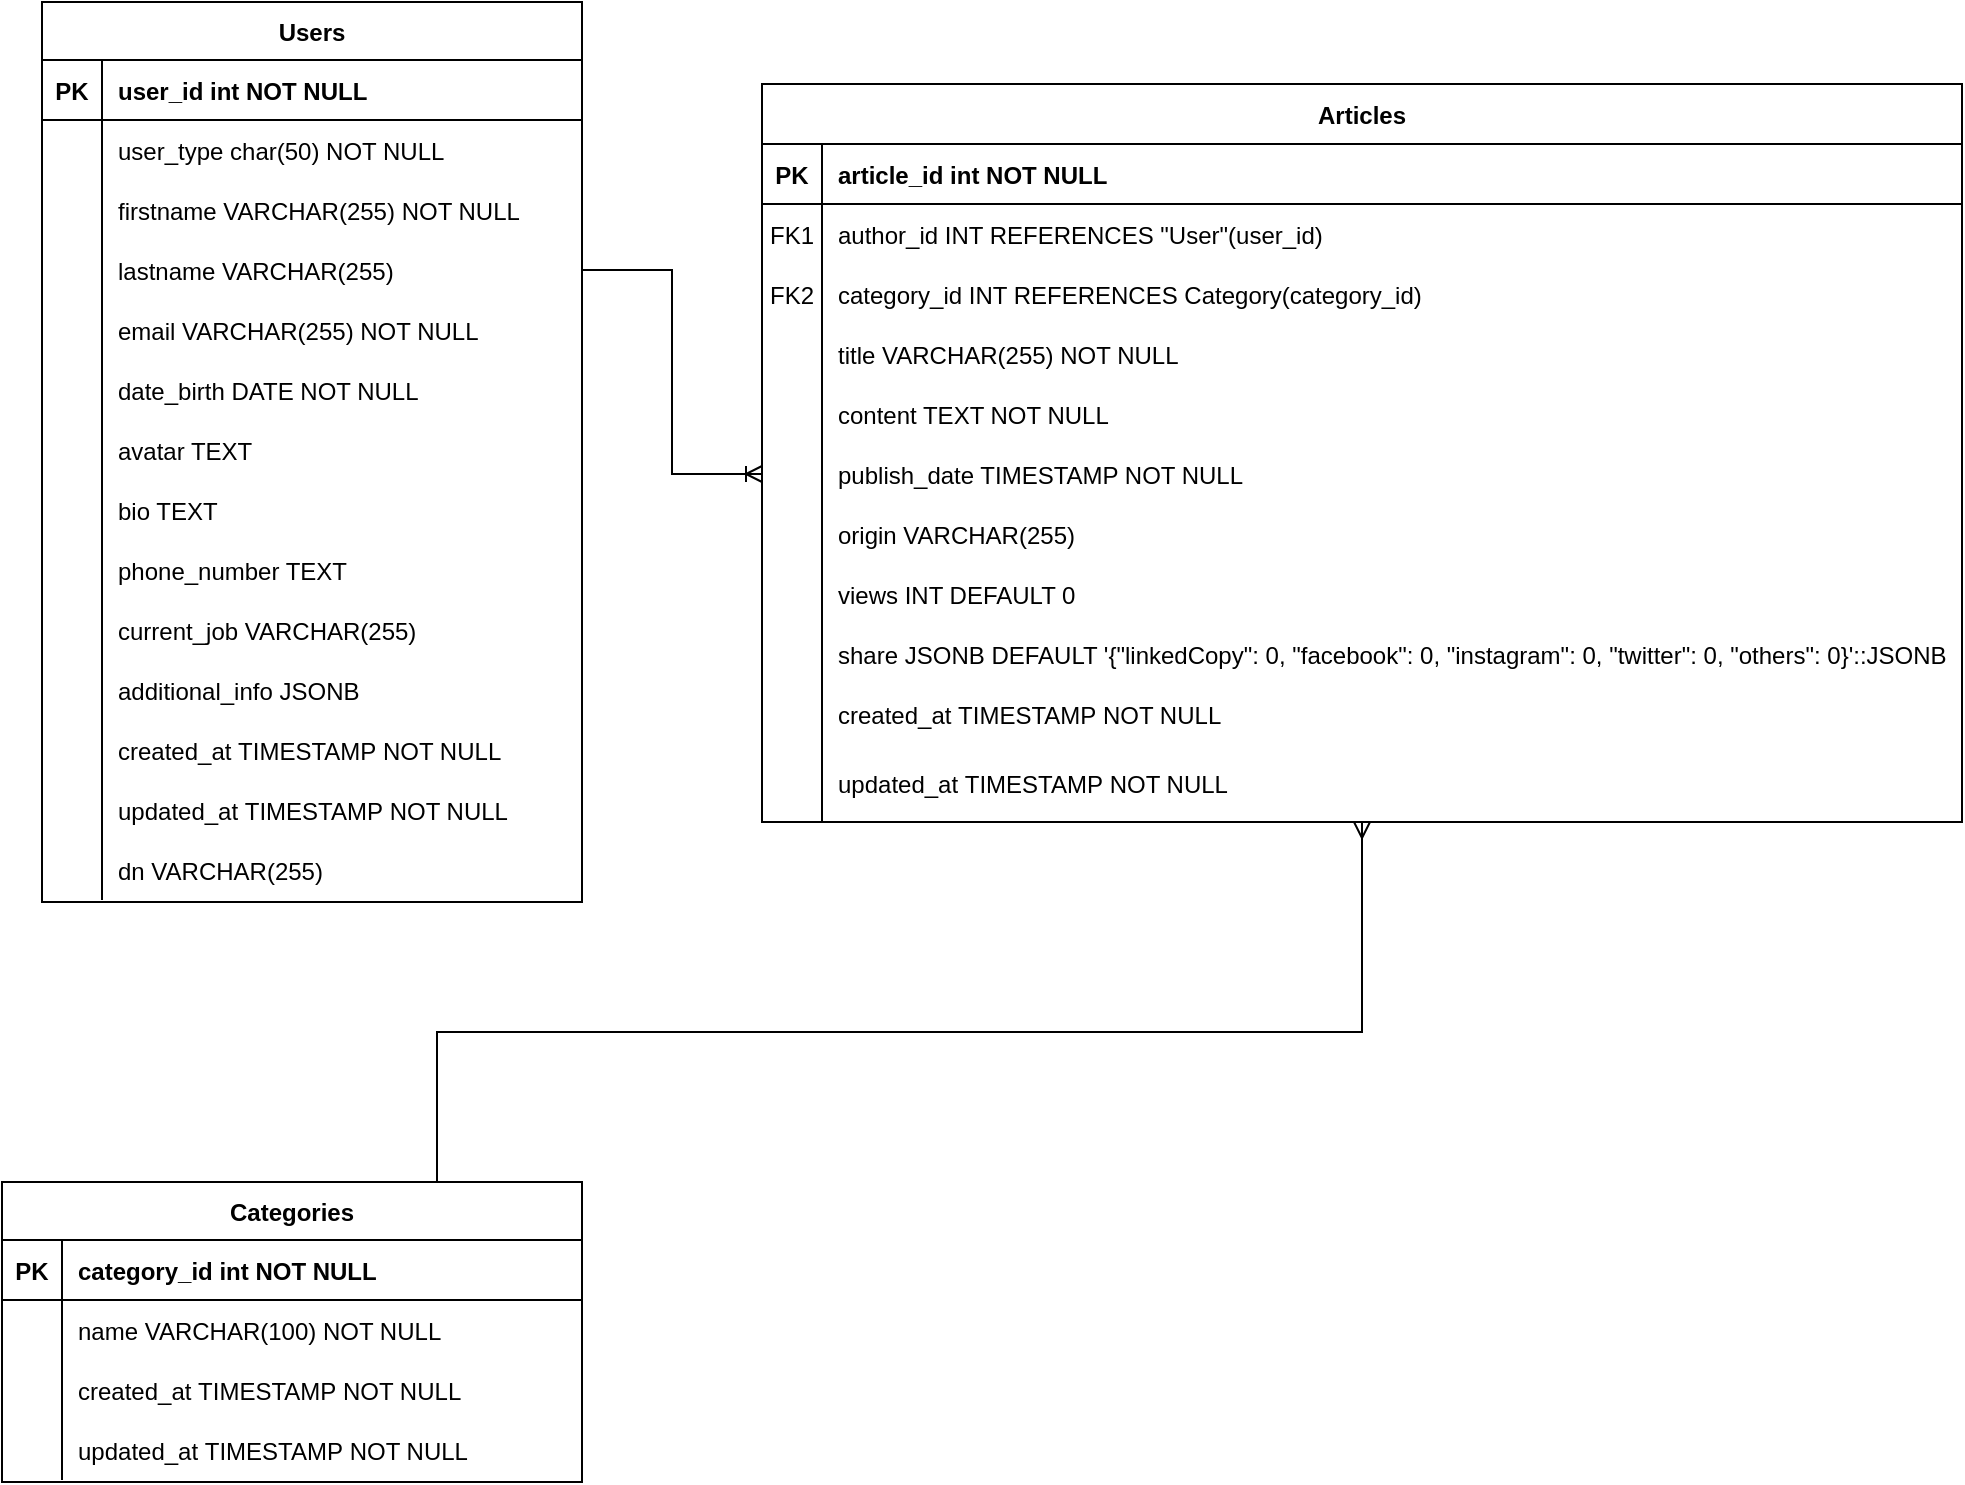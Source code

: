 <mxfile version="22.1.16" type="github">
  <diagram id="R2lEEEUBdFMjLlhIrx00" name="Page-1">
    <mxGraphModel dx="1382" dy="779" grid="1" gridSize="10" guides="1" tooltips="1" connect="1" arrows="1" fold="1" page="1" pageScale="1" pageWidth="850" pageHeight="1100" math="0" shadow="0" extFonts="Permanent Marker^https://fonts.googleapis.com/css?family=Permanent+Marker">
      <root>
        <mxCell id="0" />
        <mxCell id="1" parent="0" />
        <object label="Users" id="C-vyLk0tnHw3VtMMgP7b-23">
          <mxCell style="shape=table;startSize=29;container=1;collapsible=1;childLayout=tableLayout;fixedRows=1;rowLines=0;fontStyle=1;align=center;resizeLast=1;resizeLastRow=0;" parent="1" vertex="1">
            <mxGeometry x="470" y="165" width="270" height="450" as="geometry">
              <mxRectangle x="90" y="121" width="70" height="30" as="alternateBounds" />
            </mxGeometry>
          </mxCell>
        </object>
        <mxCell id="C-vyLk0tnHw3VtMMgP7b-24" value="" style="shape=partialRectangle;collapsible=0;dropTarget=0;pointerEvents=0;fillColor=none;points=[[0,0.5],[1,0.5]];portConstraint=eastwest;top=0;left=0;right=0;bottom=1;" parent="C-vyLk0tnHw3VtMMgP7b-23" vertex="1">
          <mxGeometry y="29" width="270" height="30" as="geometry" />
        </mxCell>
        <mxCell id="C-vyLk0tnHw3VtMMgP7b-25" value="PK" style="shape=partialRectangle;overflow=hidden;connectable=0;fillColor=none;top=0;left=0;bottom=0;right=0;fontStyle=1;" parent="C-vyLk0tnHw3VtMMgP7b-24" vertex="1">
          <mxGeometry width="30" height="30" as="geometry">
            <mxRectangle width="30" height="30" as="alternateBounds" />
          </mxGeometry>
        </mxCell>
        <mxCell id="C-vyLk0tnHw3VtMMgP7b-26" value="user_id int NOT NULL " style="shape=partialRectangle;overflow=hidden;connectable=0;fillColor=none;top=0;left=0;bottom=0;right=0;align=left;spacingLeft=6;fontStyle=1;" parent="C-vyLk0tnHw3VtMMgP7b-24" vertex="1">
          <mxGeometry x="30" width="240" height="30" as="geometry">
            <mxRectangle width="240" height="30" as="alternateBounds" />
          </mxGeometry>
        </mxCell>
        <mxCell id="C-vyLk0tnHw3VtMMgP7b-27" value="" style="shape=partialRectangle;collapsible=0;dropTarget=0;pointerEvents=0;fillColor=none;points=[[0,0.5],[1,0.5]];portConstraint=eastwest;top=0;left=0;right=0;bottom=0;" parent="C-vyLk0tnHw3VtMMgP7b-23" vertex="1">
          <mxGeometry y="59" width="270" height="30" as="geometry" />
        </mxCell>
        <mxCell id="C-vyLk0tnHw3VtMMgP7b-28" value="" style="shape=partialRectangle;overflow=hidden;connectable=0;fillColor=none;top=0;left=0;bottom=0;right=0;" parent="C-vyLk0tnHw3VtMMgP7b-27" vertex="1">
          <mxGeometry width="30" height="30" as="geometry">
            <mxRectangle width="30" height="30" as="alternateBounds" />
          </mxGeometry>
        </mxCell>
        <mxCell id="C-vyLk0tnHw3VtMMgP7b-29" value="user_type char(50) NOT NULL" style="shape=partialRectangle;overflow=hidden;connectable=0;fillColor=none;top=0;left=0;bottom=0;right=0;align=left;spacingLeft=6;" parent="C-vyLk0tnHw3VtMMgP7b-27" vertex="1">
          <mxGeometry x="30" width="240" height="30" as="geometry">
            <mxRectangle width="240" height="30" as="alternateBounds" />
          </mxGeometry>
        </mxCell>
        <mxCell id="-iFwvRG4a7AxNSKS6oe_-19" value="" style="shape=partialRectangle;collapsible=0;dropTarget=0;pointerEvents=0;fillColor=none;points=[[0,0.5],[1,0.5]];portConstraint=eastwest;top=0;left=0;right=0;bottom=0;" parent="C-vyLk0tnHw3VtMMgP7b-23" vertex="1">
          <mxGeometry y="89" width="270" height="30" as="geometry" />
        </mxCell>
        <mxCell id="-iFwvRG4a7AxNSKS6oe_-20" value="" style="shape=partialRectangle;overflow=hidden;connectable=0;fillColor=none;top=0;left=0;bottom=0;right=0;" parent="-iFwvRG4a7AxNSKS6oe_-19" vertex="1">
          <mxGeometry width="30" height="30" as="geometry">
            <mxRectangle width="30" height="30" as="alternateBounds" />
          </mxGeometry>
        </mxCell>
        <mxCell id="-iFwvRG4a7AxNSKS6oe_-21" value="firstname VARCHAR(255) NOT NULL" style="shape=partialRectangle;overflow=hidden;connectable=0;fillColor=none;top=0;left=0;bottom=0;right=0;align=left;spacingLeft=6;" parent="-iFwvRG4a7AxNSKS6oe_-19" vertex="1">
          <mxGeometry x="30" width="240" height="30" as="geometry">
            <mxRectangle width="240" height="30" as="alternateBounds" />
          </mxGeometry>
        </mxCell>
        <mxCell id="-iFwvRG4a7AxNSKS6oe_-25" value="" style="shape=partialRectangle;collapsible=0;dropTarget=0;pointerEvents=0;fillColor=none;points=[[0,0.5],[1,0.5]];portConstraint=eastwest;top=0;left=0;right=0;bottom=0;" parent="C-vyLk0tnHw3VtMMgP7b-23" vertex="1">
          <mxGeometry y="119" width="270" height="30" as="geometry" />
        </mxCell>
        <mxCell id="-iFwvRG4a7AxNSKS6oe_-26" value="" style="shape=partialRectangle;overflow=hidden;connectable=0;fillColor=none;top=0;left=0;bottom=0;right=0;" parent="-iFwvRG4a7AxNSKS6oe_-25" vertex="1">
          <mxGeometry width="30" height="30" as="geometry">
            <mxRectangle width="30" height="30" as="alternateBounds" />
          </mxGeometry>
        </mxCell>
        <mxCell id="-iFwvRG4a7AxNSKS6oe_-27" value="lastname VARCHAR(255)" style="shape=partialRectangle;overflow=hidden;connectable=0;fillColor=none;top=0;left=0;bottom=0;right=0;align=left;spacingLeft=6;" parent="-iFwvRG4a7AxNSKS6oe_-25" vertex="1">
          <mxGeometry x="30" width="240" height="30" as="geometry">
            <mxRectangle width="240" height="30" as="alternateBounds" />
          </mxGeometry>
        </mxCell>
        <mxCell id="-iFwvRG4a7AxNSKS6oe_-147" value="" style="shape=partialRectangle;collapsible=0;dropTarget=0;pointerEvents=0;fillColor=none;points=[[0,0.5],[1,0.5]];portConstraint=eastwest;top=0;left=0;right=0;bottom=0;" parent="C-vyLk0tnHw3VtMMgP7b-23" vertex="1">
          <mxGeometry y="149" width="270" height="30" as="geometry" />
        </mxCell>
        <mxCell id="-iFwvRG4a7AxNSKS6oe_-148" value="" style="shape=partialRectangle;overflow=hidden;connectable=0;fillColor=none;top=0;left=0;bottom=0;right=0;" parent="-iFwvRG4a7AxNSKS6oe_-147" vertex="1">
          <mxGeometry width="30" height="30" as="geometry">
            <mxRectangle width="30" height="30" as="alternateBounds" />
          </mxGeometry>
        </mxCell>
        <mxCell id="-iFwvRG4a7AxNSKS6oe_-149" value="email VARCHAR(255) NOT NULL" style="shape=partialRectangle;overflow=hidden;connectable=0;fillColor=none;top=0;left=0;bottom=0;right=0;align=left;spacingLeft=6;" parent="-iFwvRG4a7AxNSKS6oe_-147" vertex="1">
          <mxGeometry x="30" width="240" height="30" as="geometry">
            <mxRectangle width="240" height="30" as="alternateBounds" />
          </mxGeometry>
        </mxCell>
        <mxCell id="-iFwvRG4a7AxNSKS6oe_-150" value="" style="shape=partialRectangle;collapsible=0;dropTarget=0;pointerEvents=0;fillColor=none;points=[[0,0.5],[1,0.5]];portConstraint=eastwest;top=0;left=0;right=0;bottom=0;" parent="C-vyLk0tnHw3VtMMgP7b-23" vertex="1">
          <mxGeometry y="179" width="270" height="30" as="geometry" />
        </mxCell>
        <mxCell id="-iFwvRG4a7AxNSKS6oe_-151" value="" style="shape=partialRectangle;overflow=hidden;connectable=0;fillColor=none;top=0;left=0;bottom=0;right=0;" parent="-iFwvRG4a7AxNSKS6oe_-150" vertex="1">
          <mxGeometry width="30" height="30" as="geometry">
            <mxRectangle width="30" height="30" as="alternateBounds" />
          </mxGeometry>
        </mxCell>
        <mxCell id="-iFwvRG4a7AxNSKS6oe_-152" value="date_birth DATE NOT NULL" style="shape=partialRectangle;overflow=hidden;connectable=0;fillColor=none;top=0;left=0;bottom=0;right=0;align=left;spacingLeft=6;" parent="-iFwvRG4a7AxNSKS6oe_-150" vertex="1">
          <mxGeometry x="30" width="240" height="30" as="geometry">
            <mxRectangle width="240" height="30" as="alternateBounds" />
          </mxGeometry>
        </mxCell>
        <mxCell id="-iFwvRG4a7AxNSKS6oe_-153" value="" style="shape=partialRectangle;collapsible=0;dropTarget=0;pointerEvents=0;fillColor=none;points=[[0,0.5],[1,0.5]];portConstraint=eastwest;top=0;left=0;right=0;bottom=0;" parent="C-vyLk0tnHw3VtMMgP7b-23" vertex="1">
          <mxGeometry y="209" width="270" height="30" as="geometry" />
        </mxCell>
        <mxCell id="-iFwvRG4a7AxNSKS6oe_-154" value="" style="shape=partialRectangle;overflow=hidden;connectable=0;fillColor=none;top=0;left=0;bottom=0;right=0;" parent="-iFwvRG4a7AxNSKS6oe_-153" vertex="1">
          <mxGeometry width="30" height="30" as="geometry">
            <mxRectangle width="30" height="30" as="alternateBounds" />
          </mxGeometry>
        </mxCell>
        <mxCell id="-iFwvRG4a7AxNSKS6oe_-155" value="avatar TEXT" style="shape=partialRectangle;overflow=hidden;connectable=0;fillColor=none;top=0;left=0;bottom=0;right=0;align=left;spacingLeft=6;" parent="-iFwvRG4a7AxNSKS6oe_-153" vertex="1">
          <mxGeometry x="30" width="240" height="30" as="geometry">
            <mxRectangle width="240" height="30" as="alternateBounds" />
          </mxGeometry>
        </mxCell>
        <mxCell id="-iFwvRG4a7AxNSKS6oe_-28" value="" style="shape=partialRectangle;collapsible=0;dropTarget=0;pointerEvents=0;fillColor=none;points=[[0,0.5],[1,0.5]];portConstraint=eastwest;top=0;left=0;right=0;bottom=0;" parent="C-vyLk0tnHw3VtMMgP7b-23" vertex="1">
          <mxGeometry y="239" width="270" height="30" as="geometry" />
        </mxCell>
        <mxCell id="-iFwvRG4a7AxNSKS6oe_-29" value="" style="shape=partialRectangle;overflow=hidden;connectable=0;fillColor=none;top=0;left=0;bottom=0;right=0;" parent="-iFwvRG4a7AxNSKS6oe_-28" vertex="1">
          <mxGeometry width="30" height="30" as="geometry">
            <mxRectangle width="30" height="30" as="alternateBounds" />
          </mxGeometry>
        </mxCell>
        <mxCell id="-iFwvRG4a7AxNSKS6oe_-30" value="bio TEXT" style="shape=partialRectangle;overflow=hidden;connectable=0;fillColor=none;top=0;left=0;bottom=0;right=0;align=left;spacingLeft=6;" parent="-iFwvRG4a7AxNSKS6oe_-28" vertex="1">
          <mxGeometry x="30" width="240" height="30" as="geometry">
            <mxRectangle width="240" height="30" as="alternateBounds" />
          </mxGeometry>
        </mxCell>
        <mxCell id="-iFwvRG4a7AxNSKS6oe_-43" value="" style="shape=partialRectangle;collapsible=0;dropTarget=0;pointerEvents=0;fillColor=none;points=[[0,0.5],[1,0.5]];portConstraint=eastwest;top=0;left=0;right=0;bottom=0;" parent="C-vyLk0tnHw3VtMMgP7b-23" vertex="1">
          <mxGeometry y="269" width="270" height="30" as="geometry" />
        </mxCell>
        <mxCell id="-iFwvRG4a7AxNSKS6oe_-44" value="" style="shape=partialRectangle;overflow=hidden;connectable=0;fillColor=none;top=0;left=0;bottom=0;right=0;" parent="-iFwvRG4a7AxNSKS6oe_-43" vertex="1">
          <mxGeometry width="30" height="30" as="geometry">
            <mxRectangle width="30" height="30" as="alternateBounds" />
          </mxGeometry>
        </mxCell>
        <mxCell id="-iFwvRG4a7AxNSKS6oe_-45" value="phone_number TEXT" style="shape=partialRectangle;overflow=hidden;connectable=0;fillColor=none;top=0;left=0;bottom=0;right=0;align=left;spacingLeft=6;" parent="-iFwvRG4a7AxNSKS6oe_-43" vertex="1">
          <mxGeometry x="30" width="240" height="30" as="geometry">
            <mxRectangle width="240" height="30" as="alternateBounds" />
          </mxGeometry>
        </mxCell>
        <mxCell id="-iFwvRG4a7AxNSKS6oe_-156" value="" style="shape=partialRectangle;collapsible=0;dropTarget=0;pointerEvents=0;fillColor=none;points=[[0,0.5],[1,0.5]];portConstraint=eastwest;top=0;left=0;right=0;bottom=0;" parent="C-vyLk0tnHw3VtMMgP7b-23" vertex="1">
          <mxGeometry y="299" width="270" height="30" as="geometry" />
        </mxCell>
        <mxCell id="-iFwvRG4a7AxNSKS6oe_-157" value="" style="shape=partialRectangle;overflow=hidden;connectable=0;fillColor=none;top=0;left=0;bottom=0;right=0;" parent="-iFwvRG4a7AxNSKS6oe_-156" vertex="1">
          <mxGeometry width="30" height="30" as="geometry">
            <mxRectangle width="30" height="30" as="alternateBounds" />
          </mxGeometry>
        </mxCell>
        <mxCell id="-iFwvRG4a7AxNSKS6oe_-158" value="current_job VARCHAR(255)" style="shape=partialRectangle;overflow=hidden;connectable=0;fillColor=none;top=0;left=0;bottom=0;right=0;align=left;spacingLeft=6;" parent="-iFwvRG4a7AxNSKS6oe_-156" vertex="1">
          <mxGeometry x="30" width="240" height="30" as="geometry">
            <mxRectangle width="240" height="30" as="alternateBounds" />
          </mxGeometry>
        </mxCell>
        <mxCell id="-iFwvRG4a7AxNSKS6oe_-162" value="" style="shape=partialRectangle;collapsible=0;dropTarget=0;pointerEvents=0;fillColor=none;points=[[0,0.5],[1,0.5]];portConstraint=eastwest;top=0;left=0;right=0;bottom=0;" parent="C-vyLk0tnHw3VtMMgP7b-23" vertex="1">
          <mxGeometry y="329" width="270" height="30" as="geometry" />
        </mxCell>
        <mxCell id="-iFwvRG4a7AxNSKS6oe_-163" value="" style="shape=partialRectangle;overflow=hidden;connectable=0;fillColor=none;top=0;left=0;bottom=0;right=0;" parent="-iFwvRG4a7AxNSKS6oe_-162" vertex="1">
          <mxGeometry width="30" height="30" as="geometry">
            <mxRectangle width="30" height="30" as="alternateBounds" />
          </mxGeometry>
        </mxCell>
        <mxCell id="-iFwvRG4a7AxNSKS6oe_-164" value="additional_info JSONB" style="shape=partialRectangle;overflow=hidden;connectable=0;fillColor=none;top=0;left=0;bottom=0;right=0;align=left;spacingLeft=6;" parent="-iFwvRG4a7AxNSKS6oe_-162" vertex="1">
          <mxGeometry x="30" width="240" height="30" as="geometry">
            <mxRectangle width="240" height="30" as="alternateBounds" />
          </mxGeometry>
        </mxCell>
        <mxCell id="-iFwvRG4a7AxNSKS6oe_-37" value="" style="shape=partialRectangle;collapsible=0;dropTarget=0;pointerEvents=0;fillColor=none;points=[[0,0.5],[1,0.5]];portConstraint=eastwest;top=0;left=0;right=0;bottom=0;" parent="C-vyLk0tnHw3VtMMgP7b-23" vertex="1">
          <mxGeometry y="359" width="270" height="30" as="geometry" />
        </mxCell>
        <mxCell id="-iFwvRG4a7AxNSKS6oe_-38" value="" style="shape=partialRectangle;overflow=hidden;connectable=0;fillColor=none;top=0;left=0;bottom=0;right=0;" parent="-iFwvRG4a7AxNSKS6oe_-37" vertex="1">
          <mxGeometry width="30" height="30" as="geometry">
            <mxRectangle width="30" height="30" as="alternateBounds" />
          </mxGeometry>
        </mxCell>
        <mxCell id="-iFwvRG4a7AxNSKS6oe_-39" value="created_at TIMESTAMP NOT NULL" style="shape=partialRectangle;overflow=hidden;connectable=0;fillColor=none;top=0;left=0;bottom=0;right=0;align=left;spacingLeft=6;" parent="-iFwvRG4a7AxNSKS6oe_-37" vertex="1">
          <mxGeometry x="30" width="240" height="30" as="geometry">
            <mxRectangle width="240" height="30" as="alternateBounds" />
          </mxGeometry>
        </mxCell>
        <mxCell id="-iFwvRG4a7AxNSKS6oe_-40" value="" style="shape=partialRectangle;collapsible=0;dropTarget=0;pointerEvents=0;fillColor=none;points=[[0,0.5],[1,0.5]];portConstraint=eastwest;top=0;left=0;right=0;bottom=0;" parent="C-vyLk0tnHw3VtMMgP7b-23" vertex="1">
          <mxGeometry y="389" width="270" height="30" as="geometry" />
        </mxCell>
        <mxCell id="-iFwvRG4a7AxNSKS6oe_-41" value="" style="shape=partialRectangle;overflow=hidden;connectable=0;fillColor=none;top=0;left=0;bottom=0;right=0;" parent="-iFwvRG4a7AxNSKS6oe_-40" vertex="1">
          <mxGeometry width="30" height="30" as="geometry">
            <mxRectangle width="30" height="30" as="alternateBounds" />
          </mxGeometry>
        </mxCell>
        <mxCell id="-iFwvRG4a7AxNSKS6oe_-42" value="updated_at TIMESTAMP NOT NULL" style="shape=partialRectangle;overflow=hidden;connectable=0;fillColor=none;top=0;left=0;bottom=0;right=0;align=left;spacingLeft=6;" parent="-iFwvRG4a7AxNSKS6oe_-40" vertex="1">
          <mxGeometry x="30" width="240" height="30" as="geometry">
            <mxRectangle width="240" height="30" as="alternateBounds" />
          </mxGeometry>
        </mxCell>
        <mxCell id="-iFwvRG4a7AxNSKS6oe_-159" value="" style="shape=partialRectangle;collapsible=0;dropTarget=0;pointerEvents=0;fillColor=none;points=[[0,0.5],[1,0.5]];portConstraint=eastwest;top=0;left=0;right=0;bottom=0;" parent="C-vyLk0tnHw3VtMMgP7b-23" vertex="1">
          <mxGeometry y="419" width="270" height="30" as="geometry" />
        </mxCell>
        <mxCell id="-iFwvRG4a7AxNSKS6oe_-160" value="" style="shape=partialRectangle;overflow=hidden;connectable=0;fillColor=none;top=0;left=0;bottom=0;right=0;" parent="-iFwvRG4a7AxNSKS6oe_-159" vertex="1">
          <mxGeometry width="30" height="30" as="geometry">
            <mxRectangle width="30" height="30" as="alternateBounds" />
          </mxGeometry>
        </mxCell>
        <mxCell id="-iFwvRG4a7AxNSKS6oe_-161" value="dn VARCHAR(255)" style="shape=partialRectangle;overflow=hidden;connectable=0;fillColor=none;top=0;left=0;bottom=0;right=0;align=left;spacingLeft=6;" parent="-iFwvRG4a7AxNSKS6oe_-159" vertex="1">
          <mxGeometry x="30" width="240" height="30" as="geometry">
            <mxRectangle width="240" height="30" as="alternateBounds" />
          </mxGeometry>
        </mxCell>
        <mxCell id="C-vyLk0tnHw3VtMMgP7b-2" value="Articles" style="shape=table;startSize=30;container=1;collapsible=1;childLayout=tableLayout;fixedRows=1;rowLines=0;fontStyle=1;align=center;resizeLast=1;" parent="1" vertex="1">
          <mxGeometry x="830" y="206" width="600" height="369" as="geometry" />
        </mxCell>
        <mxCell id="C-vyLk0tnHw3VtMMgP7b-3" value="" style="shape=partialRectangle;collapsible=0;dropTarget=0;pointerEvents=0;fillColor=none;points=[[0,0.5],[1,0.5]];portConstraint=eastwest;top=0;left=0;right=0;bottom=1;" parent="C-vyLk0tnHw3VtMMgP7b-2" vertex="1">
          <mxGeometry y="30" width="600" height="30" as="geometry" />
        </mxCell>
        <mxCell id="C-vyLk0tnHw3VtMMgP7b-4" value="PK" style="shape=partialRectangle;overflow=hidden;connectable=0;fillColor=none;top=0;left=0;bottom=0;right=0;fontStyle=1;" parent="C-vyLk0tnHw3VtMMgP7b-3" vertex="1">
          <mxGeometry width="30" height="30" as="geometry">
            <mxRectangle width="30" height="30" as="alternateBounds" />
          </mxGeometry>
        </mxCell>
        <mxCell id="C-vyLk0tnHw3VtMMgP7b-5" value="article_id int NOT NULL " style="shape=partialRectangle;overflow=hidden;connectable=0;fillColor=none;top=0;left=0;bottom=0;right=0;align=left;spacingLeft=6;fontStyle=1;" parent="C-vyLk0tnHw3VtMMgP7b-3" vertex="1">
          <mxGeometry x="30" width="570" height="30" as="geometry">
            <mxRectangle width="570" height="30" as="alternateBounds" />
          </mxGeometry>
        </mxCell>
        <mxCell id="-iFwvRG4a7AxNSKS6oe_-64" value="" style="shape=partialRectangle;collapsible=0;dropTarget=0;pointerEvents=0;fillColor=none;points=[[0,0.5],[1,0.5]];portConstraint=eastwest;top=0;left=0;right=0;bottom=0;" parent="C-vyLk0tnHw3VtMMgP7b-2" vertex="1">
          <mxGeometry y="60" width="600" height="30" as="geometry" />
        </mxCell>
        <mxCell id="-iFwvRG4a7AxNSKS6oe_-65" value="FK1" style="shape=partialRectangle;overflow=hidden;connectable=0;fillColor=none;top=0;left=0;bottom=0;right=0;" parent="-iFwvRG4a7AxNSKS6oe_-64" vertex="1">
          <mxGeometry width="30" height="30" as="geometry">
            <mxRectangle width="30" height="30" as="alternateBounds" />
          </mxGeometry>
        </mxCell>
        <mxCell id="-iFwvRG4a7AxNSKS6oe_-66" value="author_id INT REFERENCES &quot;User&quot;(user_id)" style="shape=partialRectangle;overflow=hidden;connectable=0;fillColor=none;top=0;left=0;bottom=0;right=0;align=left;spacingLeft=6;" parent="-iFwvRG4a7AxNSKS6oe_-64" vertex="1">
          <mxGeometry x="30" width="570" height="30" as="geometry">
            <mxRectangle width="570" height="30" as="alternateBounds" />
          </mxGeometry>
        </mxCell>
        <mxCell id="C-vyLk0tnHw3VtMMgP7b-6" value="" style="shape=partialRectangle;collapsible=0;dropTarget=0;pointerEvents=0;fillColor=none;points=[[0,0.5],[1,0.5]];portConstraint=eastwest;top=0;left=0;right=0;bottom=0;" parent="C-vyLk0tnHw3VtMMgP7b-2" vertex="1">
          <mxGeometry y="90" width="600" height="30" as="geometry" />
        </mxCell>
        <mxCell id="C-vyLk0tnHw3VtMMgP7b-7" value="FK2" style="shape=partialRectangle;overflow=hidden;connectable=0;fillColor=none;top=0;left=0;bottom=0;right=0;" parent="C-vyLk0tnHw3VtMMgP7b-6" vertex="1">
          <mxGeometry width="30" height="30" as="geometry">
            <mxRectangle width="30" height="30" as="alternateBounds" />
          </mxGeometry>
        </mxCell>
        <mxCell id="C-vyLk0tnHw3VtMMgP7b-8" value="category_id INT REFERENCES Category(category_id)" style="shape=partialRectangle;overflow=hidden;connectable=0;fillColor=none;top=0;left=0;bottom=0;right=0;align=left;spacingLeft=6;" parent="C-vyLk0tnHw3VtMMgP7b-6" vertex="1">
          <mxGeometry x="30" width="570" height="30" as="geometry">
            <mxRectangle width="570" height="30" as="alternateBounds" />
          </mxGeometry>
        </mxCell>
        <mxCell id="C-vyLk0tnHw3VtMMgP7b-9" value="" style="shape=partialRectangle;collapsible=0;dropTarget=0;pointerEvents=0;fillColor=none;points=[[0,0.5],[1,0.5]];portConstraint=eastwest;top=0;left=0;right=0;bottom=0;" parent="C-vyLk0tnHw3VtMMgP7b-2" vertex="1">
          <mxGeometry y="120" width="600" height="30" as="geometry" />
        </mxCell>
        <mxCell id="C-vyLk0tnHw3VtMMgP7b-10" value="" style="shape=partialRectangle;overflow=hidden;connectable=0;fillColor=none;top=0;left=0;bottom=0;right=0;" parent="C-vyLk0tnHw3VtMMgP7b-9" vertex="1">
          <mxGeometry width="30" height="30" as="geometry">
            <mxRectangle width="30" height="30" as="alternateBounds" />
          </mxGeometry>
        </mxCell>
        <mxCell id="C-vyLk0tnHw3VtMMgP7b-11" value="title VARCHAR(255) NOT NULL" style="shape=partialRectangle;overflow=hidden;connectable=0;fillColor=none;top=0;left=0;bottom=0;right=0;align=left;spacingLeft=6;" parent="C-vyLk0tnHw3VtMMgP7b-9" vertex="1">
          <mxGeometry x="30" width="570" height="30" as="geometry">
            <mxRectangle width="570" height="30" as="alternateBounds" />
          </mxGeometry>
        </mxCell>
        <mxCell id="-iFwvRG4a7AxNSKS6oe_-49" value="" style="shape=partialRectangle;collapsible=0;dropTarget=0;pointerEvents=0;fillColor=none;points=[[0,0.5],[1,0.5]];portConstraint=eastwest;top=0;left=0;right=0;bottom=0;" parent="C-vyLk0tnHw3VtMMgP7b-2" vertex="1">
          <mxGeometry y="150" width="600" height="30" as="geometry" />
        </mxCell>
        <mxCell id="-iFwvRG4a7AxNSKS6oe_-50" value="" style="shape=partialRectangle;overflow=hidden;connectable=0;fillColor=none;top=0;left=0;bottom=0;right=0;" parent="-iFwvRG4a7AxNSKS6oe_-49" vertex="1">
          <mxGeometry width="30" height="30" as="geometry">
            <mxRectangle width="30" height="30" as="alternateBounds" />
          </mxGeometry>
        </mxCell>
        <mxCell id="-iFwvRG4a7AxNSKS6oe_-51" value="content TEXT NOT NULL" style="shape=partialRectangle;overflow=hidden;connectable=0;fillColor=none;top=0;left=0;bottom=0;right=0;align=left;spacingLeft=6;" parent="-iFwvRG4a7AxNSKS6oe_-49" vertex="1">
          <mxGeometry x="30" width="570" height="30" as="geometry">
            <mxRectangle width="570" height="30" as="alternateBounds" />
          </mxGeometry>
        </mxCell>
        <mxCell id="-iFwvRG4a7AxNSKS6oe_-52" value="" style="shape=partialRectangle;collapsible=0;dropTarget=0;pointerEvents=0;fillColor=none;points=[[0,0.5],[1,0.5]];portConstraint=eastwest;top=0;left=0;right=0;bottom=0;" parent="C-vyLk0tnHw3VtMMgP7b-2" vertex="1">
          <mxGeometry y="180" width="600" height="30" as="geometry" />
        </mxCell>
        <mxCell id="-iFwvRG4a7AxNSKS6oe_-53" value="" style="shape=partialRectangle;overflow=hidden;connectable=0;fillColor=none;top=0;left=0;bottom=0;right=0;" parent="-iFwvRG4a7AxNSKS6oe_-52" vertex="1">
          <mxGeometry width="30" height="30" as="geometry">
            <mxRectangle width="30" height="30" as="alternateBounds" />
          </mxGeometry>
        </mxCell>
        <mxCell id="-iFwvRG4a7AxNSKS6oe_-54" value="publish_date TIMESTAMP NOT NULL" style="shape=partialRectangle;overflow=hidden;connectable=0;fillColor=none;top=0;left=0;bottom=0;right=0;align=left;spacingLeft=6;" parent="-iFwvRG4a7AxNSKS6oe_-52" vertex="1">
          <mxGeometry x="30" width="570" height="30" as="geometry">
            <mxRectangle width="570" height="30" as="alternateBounds" />
          </mxGeometry>
        </mxCell>
        <mxCell id="-iFwvRG4a7AxNSKS6oe_-55" value="" style="shape=partialRectangle;collapsible=0;dropTarget=0;pointerEvents=0;fillColor=none;points=[[0,0.5],[1,0.5]];portConstraint=eastwest;top=0;left=0;right=0;bottom=0;" parent="C-vyLk0tnHw3VtMMgP7b-2" vertex="1">
          <mxGeometry y="210" width="600" height="30" as="geometry" />
        </mxCell>
        <mxCell id="-iFwvRG4a7AxNSKS6oe_-56" value="" style="shape=partialRectangle;overflow=hidden;connectable=0;fillColor=none;top=0;left=0;bottom=0;right=0;" parent="-iFwvRG4a7AxNSKS6oe_-55" vertex="1">
          <mxGeometry width="30" height="30" as="geometry">
            <mxRectangle width="30" height="30" as="alternateBounds" />
          </mxGeometry>
        </mxCell>
        <mxCell id="-iFwvRG4a7AxNSKS6oe_-57" value="origin VARCHAR(255)" style="shape=partialRectangle;overflow=hidden;connectable=0;fillColor=none;top=0;left=0;bottom=0;right=0;align=left;spacingLeft=6;" parent="-iFwvRG4a7AxNSKS6oe_-55" vertex="1">
          <mxGeometry x="30" width="570" height="30" as="geometry">
            <mxRectangle width="570" height="30" as="alternateBounds" />
          </mxGeometry>
        </mxCell>
        <mxCell id="-iFwvRG4a7AxNSKS6oe_-58" value="" style="shape=partialRectangle;collapsible=0;dropTarget=0;pointerEvents=0;fillColor=none;points=[[0,0.5],[1,0.5]];portConstraint=eastwest;top=0;left=0;right=0;bottom=0;" parent="C-vyLk0tnHw3VtMMgP7b-2" vertex="1">
          <mxGeometry y="240" width="600" height="30" as="geometry" />
        </mxCell>
        <mxCell id="-iFwvRG4a7AxNSKS6oe_-59" value="" style="shape=partialRectangle;overflow=hidden;connectable=0;fillColor=none;top=0;left=0;bottom=0;right=0;" parent="-iFwvRG4a7AxNSKS6oe_-58" vertex="1">
          <mxGeometry width="30" height="30" as="geometry">
            <mxRectangle width="30" height="30" as="alternateBounds" />
          </mxGeometry>
        </mxCell>
        <mxCell id="-iFwvRG4a7AxNSKS6oe_-60" value="views INT DEFAULT 0" style="shape=partialRectangle;overflow=hidden;connectable=0;fillColor=none;top=0;left=0;bottom=0;right=0;align=left;spacingLeft=6;" parent="-iFwvRG4a7AxNSKS6oe_-58" vertex="1">
          <mxGeometry x="30" width="570" height="30" as="geometry">
            <mxRectangle width="570" height="30" as="alternateBounds" />
          </mxGeometry>
        </mxCell>
        <mxCell id="-iFwvRG4a7AxNSKS6oe_-61" value="" style="shape=partialRectangle;collapsible=0;dropTarget=0;pointerEvents=0;fillColor=none;points=[[0,0.5],[1,0.5]];portConstraint=eastwest;top=0;left=0;right=0;bottom=0;" parent="C-vyLk0tnHw3VtMMgP7b-2" vertex="1">
          <mxGeometry y="270" width="600" height="30" as="geometry" />
        </mxCell>
        <mxCell id="-iFwvRG4a7AxNSKS6oe_-62" value="" style="shape=partialRectangle;overflow=hidden;connectable=0;fillColor=none;top=0;left=0;bottom=0;right=0;" parent="-iFwvRG4a7AxNSKS6oe_-61" vertex="1">
          <mxGeometry width="30" height="30" as="geometry">
            <mxRectangle width="30" height="30" as="alternateBounds" />
          </mxGeometry>
        </mxCell>
        <mxCell id="-iFwvRG4a7AxNSKS6oe_-63" value="share JSONB DEFAULT &#39;{&quot;linkedCopy&quot;: 0, &quot;facebook&quot;: 0, &quot;instagram&quot;: 0, &quot;twitter&quot;: 0, &quot;others&quot;: 0}&#39;::JSONB" style="shape=partialRectangle;overflow=hidden;connectable=0;fillColor=none;top=0;left=0;bottom=0;right=0;align=left;spacingLeft=6;" parent="-iFwvRG4a7AxNSKS6oe_-61" vertex="1">
          <mxGeometry x="30" width="570" height="30" as="geometry">
            <mxRectangle width="570" height="30" as="alternateBounds" />
          </mxGeometry>
        </mxCell>
        <mxCell id="-iFwvRG4a7AxNSKS6oe_-67" value="" style="shape=partialRectangle;collapsible=0;dropTarget=0;pointerEvents=0;fillColor=none;points=[[0,0.5],[1,0.5]];portConstraint=eastwest;top=0;left=0;right=0;bottom=0;" parent="C-vyLk0tnHw3VtMMgP7b-2" vertex="1">
          <mxGeometry y="300" width="600" height="30" as="geometry" />
        </mxCell>
        <mxCell id="-iFwvRG4a7AxNSKS6oe_-68" value="" style="shape=partialRectangle;overflow=hidden;connectable=0;fillColor=none;top=0;left=0;bottom=0;right=0;" parent="-iFwvRG4a7AxNSKS6oe_-67" vertex="1">
          <mxGeometry width="30" height="30" as="geometry">
            <mxRectangle width="30" height="30" as="alternateBounds" />
          </mxGeometry>
        </mxCell>
        <mxCell id="-iFwvRG4a7AxNSKS6oe_-69" value="created_at TIMESTAMP NOT NULL" style="shape=partialRectangle;overflow=hidden;connectable=0;fillColor=none;top=0;left=0;bottom=0;right=0;align=left;spacingLeft=6;" parent="-iFwvRG4a7AxNSKS6oe_-67" vertex="1">
          <mxGeometry x="30" width="570" height="30" as="geometry">
            <mxRectangle width="570" height="30" as="alternateBounds" />
          </mxGeometry>
        </mxCell>
        <mxCell id="-iFwvRG4a7AxNSKS6oe_-70" value="" style="shape=partialRectangle;collapsible=0;dropTarget=0;pointerEvents=0;fillColor=none;points=[[0,0.5],[1,0.5]];portConstraint=eastwest;top=0;left=0;right=0;bottom=0;" parent="C-vyLk0tnHw3VtMMgP7b-2" vertex="1">
          <mxGeometry y="330" width="600" height="39" as="geometry" />
        </mxCell>
        <mxCell id="-iFwvRG4a7AxNSKS6oe_-71" value="" style="shape=partialRectangle;overflow=hidden;connectable=0;fillColor=none;top=0;left=0;bottom=0;right=0;" parent="-iFwvRG4a7AxNSKS6oe_-70" vertex="1">
          <mxGeometry width="30" height="39" as="geometry">
            <mxRectangle width="30" height="39" as="alternateBounds" />
          </mxGeometry>
        </mxCell>
        <mxCell id="-iFwvRG4a7AxNSKS6oe_-72" value="updated_at TIMESTAMP NOT NULL" style="shape=partialRectangle;overflow=hidden;connectable=0;fillColor=none;top=0;left=0;bottom=0;right=0;align=left;spacingLeft=6;" parent="-iFwvRG4a7AxNSKS6oe_-70" vertex="1">
          <mxGeometry x="30" width="570" height="39" as="geometry">
            <mxRectangle width="570" height="39" as="alternateBounds" />
          </mxGeometry>
        </mxCell>
        <mxCell id="-iFwvRG4a7AxNSKS6oe_-118" style="edgeStyle=orthogonalEdgeStyle;rounded=0;orthogonalLoop=1;jettySize=auto;html=1;exitX=0.75;exitY=0;exitDx=0;exitDy=0;entryX=0.5;entryY=1;entryDx=0;entryDy=0;endArrow=ERmany;endFill=0;" parent="1" source="-iFwvRG4a7AxNSKS6oe_-73" target="C-vyLk0tnHw3VtMMgP7b-2" edge="1">
          <mxGeometry relative="1" as="geometry">
            <Array as="points">
              <mxPoint x="668" y="680" />
              <mxPoint x="1130" y="680" />
            </Array>
          </mxGeometry>
        </mxCell>
        <object label="Categories" id="-iFwvRG4a7AxNSKS6oe_-73">
          <mxCell style="shape=table;startSize=29;container=1;collapsible=1;childLayout=tableLayout;fixedRows=1;rowLines=0;fontStyle=1;align=center;resizeLast=1;resizeLastRow=0;" parent="1" vertex="1">
            <mxGeometry x="450" y="755" width="290" height="150" as="geometry">
              <mxRectangle x="90" y="121" width="70" height="30" as="alternateBounds" />
            </mxGeometry>
          </mxCell>
        </object>
        <mxCell id="-iFwvRG4a7AxNSKS6oe_-74" value="" style="shape=partialRectangle;collapsible=0;dropTarget=0;pointerEvents=0;fillColor=none;points=[[0,0.5],[1,0.5]];portConstraint=eastwest;top=0;left=0;right=0;bottom=1;" parent="-iFwvRG4a7AxNSKS6oe_-73" vertex="1">
          <mxGeometry y="29" width="290" height="30" as="geometry" />
        </mxCell>
        <mxCell id="-iFwvRG4a7AxNSKS6oe_-75" value="PK" style="shape=partialRectangle;overflow=hidden;connectable=0;fillColor=none;top=0;left=0;bottom=0;right=0;fontStyle=1;" parent="-iFwvRG4a7AxNSKS6oe_-74" vertex="1">
          <mxGeometry width="30" height="30" as="geometry">
            <mxRectangle width="30" height="30" as="alternateBounds" />
          </mxGeometry>
        </mxCell>
        <mxCell id="-iFwvRG4a7AxNSKS6oe_-76" value="category_id int NOT NULL " style="shape=partialRectangle;overflow=hidden;connectable=0;fillColor=none;top=0;left=0;bottom=0;right=0;align=left;spacingLeft=6;fontStyle=1;" parent="-iFwvRG4a7AxNSKS6oe_-74" vertex="1">
          <mxGeometry x="30" width="260" height="30" as="geometry">
            <mxRectangle width="260" height="30" as="alternateBounds" />
          </mxGeometry>
        </mxCell>
        <mxCell id="-iFwvRG4a7AxNSKS6oe_-77" value="" style="shape=partialRectangle;collapsible=0;dropTarget=0;pointerEvents=0;fillColor=none;points=[[0,0.5],[1,0.5]];portConstraint=eastwest;top=0;left=0;right=0;bottom=0;" parent="-iFwvRG4a7AxNSKS6oe_-73" vertex="1">
          <mxGeometry y="59" width="290" height="30" as="geometry" />
        </mxCell>
        <mxCell id="-iFwvRG4a7AxNSKS6oe_-78" value="" style="shape=partialRectangle;overflow=hidden;connectable=0;fillColor=none;top=0;left=0;bottom=0;right=0;" parent="-iFwvRG4a7AxNSKS6oe_-77" vertex="1">
          <mxGeometry width="30" height="30" as="geometry">
            <mxRectangle width="30" height="30" as="alternateBounds" />
          </mxGeometry>
        </mxCell>
        <mxCell id="-iFwvRG4a7AxNSKS6oe_-79" value="name VARCHAR(100) NOT NULL " style="shape=partialRectangle;overflow=hidden;connectable=0;fillColor=none;top=0;left=0;bottom=0;right=0;align=left;spacingLeft=6;" parent="-iFwvRG4a7AxNSKS6oe_-77" vertex="1">
          <mxGeometry x="30" width="260" height="30" as="geometry">
            <mxRectangle width="260" height="30" as="alternateBounds" />
          </mxGeometry>
        </mxCell>
        <mxCell id="-iFwvRG4a7AxNSKS6oe_-92" value="" style="shape=partialRectangle;collapsible=0;dropTarget=0;pointerEvents=0;fillColor=none;points=[[0,0.5],[1,0.5]];portConstraint=eastwest;top=0;left=0;right=0;bottom=0;" parent="-iFwvRG4a7AxNSKS6oe_-73" vertex="1">
          <mxGeometry y="89" width="290" height="30" as="geometry" />
        </mxCell>
        <mxCell id="-iFwvRG4a7AxNSKS6oe_-93" value="" style="shape=partialRectangle;overflow=hidden;connectable=0;fillColor=none;top=0;left=0;bottom=0;right=0;" parent="-iFwvRG4a7AxNSKS6oe_-92" vertex="1">
          <mxGeometry width="30" height="30" as="geometry">
            <mxRectangle width="30" height="30" as="alternateBounds" />
          </mxGeometry>
        </mxCell>
        <mxCell id="-iFwvRG4a7AxNSKS6oe_-94" value="created_at TIMESTAMP NOT NULL" style="shape=partialRectangle;overflow=hidden;connectable=0;fillColor=none;top=0;left=0;bottom=0;right=0;align=left;spacingLeft=6;" parent="-iFwvRG4a7AxNSKS6oe_-92" vertex="1">
          <mxGeometry x="30" width="260" height="30" as="geometry">
            <mxRectangle width="260" height="30" as="alternateBounds" />
          </mxGeometry>
        </mxCell>
        <mxCell id="-iFwvRG4a7AxNSKS6oe_-95" value="" style="shape=partialRectangle;collapsible=0;dropTarget=0;pointerEvents=0;fillColor=none;points=[[0,0.5],[1,0.5]];portConstraint=eastwest;top=0;left=0;right=0;bottom=0;" parent="-iFwvRG4a7AxNSKS6oe_-73" vertex="1">
          <mxGeometry y="119" width="290" height="30" as="geometry" />
        </mxCell>
        <mxCell id="-iFwvRG4a7AxNSKS6oe_-96" value="" style="shape=partialRectangle;overflow=hidden;connectable=0;fillColor=none;top=0;left=0;bottom=0;right=0;" parent="-iFwvRG4a7AxNSKS6oe_-95" vertex="1">
          <mxGeometry width="30" height="30" as="geometry">
            <mxRectangle width="30" height="30" as="alternateBounds" />
          </mxGeometry>
        </mxCell>
        <mxCell id="-iFwvRG4a7AxNSKS6oe_-97" value="updated_at TIMESTAMP NOT NULL" style="shape=partialRectangle;overflow=hidden;connectable=0;fillColor=none;top=0;left=0;bottom=0;right=0;align=left;spacingLeft=6;" parent="-iFwvRG4a7AxNSKS6oe_-95" vertex="1">
          <mxGeometry x="30" width="260" height="30" as="geometry">
            <mxRectangle width="260" height="30" as="alternateBounds" />
          </mxGeometry>
        </mxCell>
        <mxCell id="-iFwvRG4a7AxNSKS6oe_-114" style="edgeStyle=orthogonalEdgeStyle;rounded=0;orthogonalLoop=1;jettySize=auto;html=1;exitX=1;exitY=0.5;exitDx=0;exitDy=0;entryX=0;entryY=0.5;entryDx=0;entryDy=0;endArrow=ERoneToMany;endFill=0;" parent="1" source="-iFwvRG4a7AxNSKS6oe_-25" target="-iFwvRG4a7AxNSKS6oe_-52" edge="1">
          <mxGeometry relative="1" as="geometry" />
        </mxCell>
      </root>
    </mxGraphModel>
  </diagram>
</mxfile>
